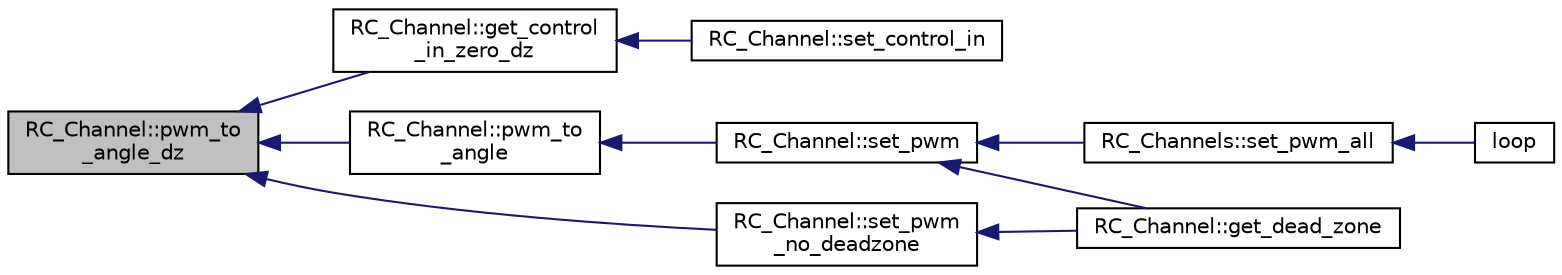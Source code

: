 digraph "RC_Channel::pwm_to_angle_dz"
{
 // INTERACTIVE_SVG=YES
  edge [fontname="Helvetica",fontsize="10",labelfontname="Helvetica",labelfontsize="10"];
  node [fontname="Helvetica",fontsize="10",shape=record];
  rankdir="LR";
  Node1 [label="RC_Channel::pwm_to\l_angle_dz",height=0.2,width=0.4,color="black", fillcolor="grey75", style="filled", fontcolor="black"];
  Node1 -> Node2 [dir="back",color="midnightblue",fontsize="10",style="solid",fontname="Helvetica"];
  Node2 [label="RC_Channel::get_control\l_in_zero_dz",height=0.2,width=0.4,color="black", fillcolor="white", style="filled",URL="$classRC__Channel.html#a524b498fb675992af086140d0704290d"];
  Node2 -> Node3 [dir="back",color="midnightblue",fontsize="10",style="solid",fontname="Helvetica"];
  Node3 [label="RC_Channel::set_control_in",height=0.2,width=0.4,color="black", fillcolor="white", style="filled",URL="$classRC__Channel.html#a3d07156b0d6178231c856bdfac772035"];
  Node1 -> Node4 [dir="back",color="midnightblue",fontsize="10",style="solid",fontname="Helvetica"];
  Node4 [label="RC_Channel::pwm_to\l_angle",height=0.2,width=0.4,color="black", fillcolor="white", style="filled",URL="$classRC__Channel.html#a5a48b57daab9a0b5feac13af9c8b768d"];
  Node4 -> Node5 [dir="back",color="midnightblue",fontsize="10",style="solid",fontname="Helvetica"];
  Node5 [label="RC_Channel::set_pwm",height=0.2,width=0.4,color="black", fillcolor="white", style="filled",URL="$classRC__Channel.html#a1e19754a0ea244150053da90f6f03c52"];
  Node5 -> Node6 [dir="back",color="midnightblue",fontsize="10",style="solid",fontname="Helvetica"];
  Node6 [label="RC_Channel::get_dead_zone",height=0.2,width=0.4,color="black", fillcolor="white", style="filled",URL="$classRC__Channel.html#a93979db0af02390ff31977f344f55f1d"];
  Node5 -> Node7 [dir="back",color="midnightblue",fontsize="10",style="solid",fontname="Helvetica"];
  Node7 [label="RC_Channels::set_pwm_all",height=0.2,width=0.4,color="black", fillcolor="white", style="filled",URL="$classRC__Channels.html#a756afe265686eb1085d8adb7b01bfbd2"];
  Node7 -> Node8 [dir="back",color="midnightblue",fontsize="10",style="solid",fontname="Helvetica"];
  Node8 [label="loop",height=0.2,width=0.4,color="black", fillcolor="white", style="filled",URL="$examples_2RC__Channel_2RC__Channel_8cpp.html#afe461d27b9c48d5921c00d521181f12f"];
  Node1 -> Node9 [dir="back",color="midnightblue",fontsize="10",style="solid",fontname="Helvetica"];
  Node9 [label="RC_Channel::set_pwm\l_no_deadzone",height=0.2,width=0.4,color="black", fillcolor="white", style="filled",URL="$classRC__Channel.html#a6335f1eb053134fc11184f9c4d0a1f09"];
  Node9 -> Node6 [dir="back",color="midnightblue",fontsize="10",style="solid",fontname="Helvetica"];
}

